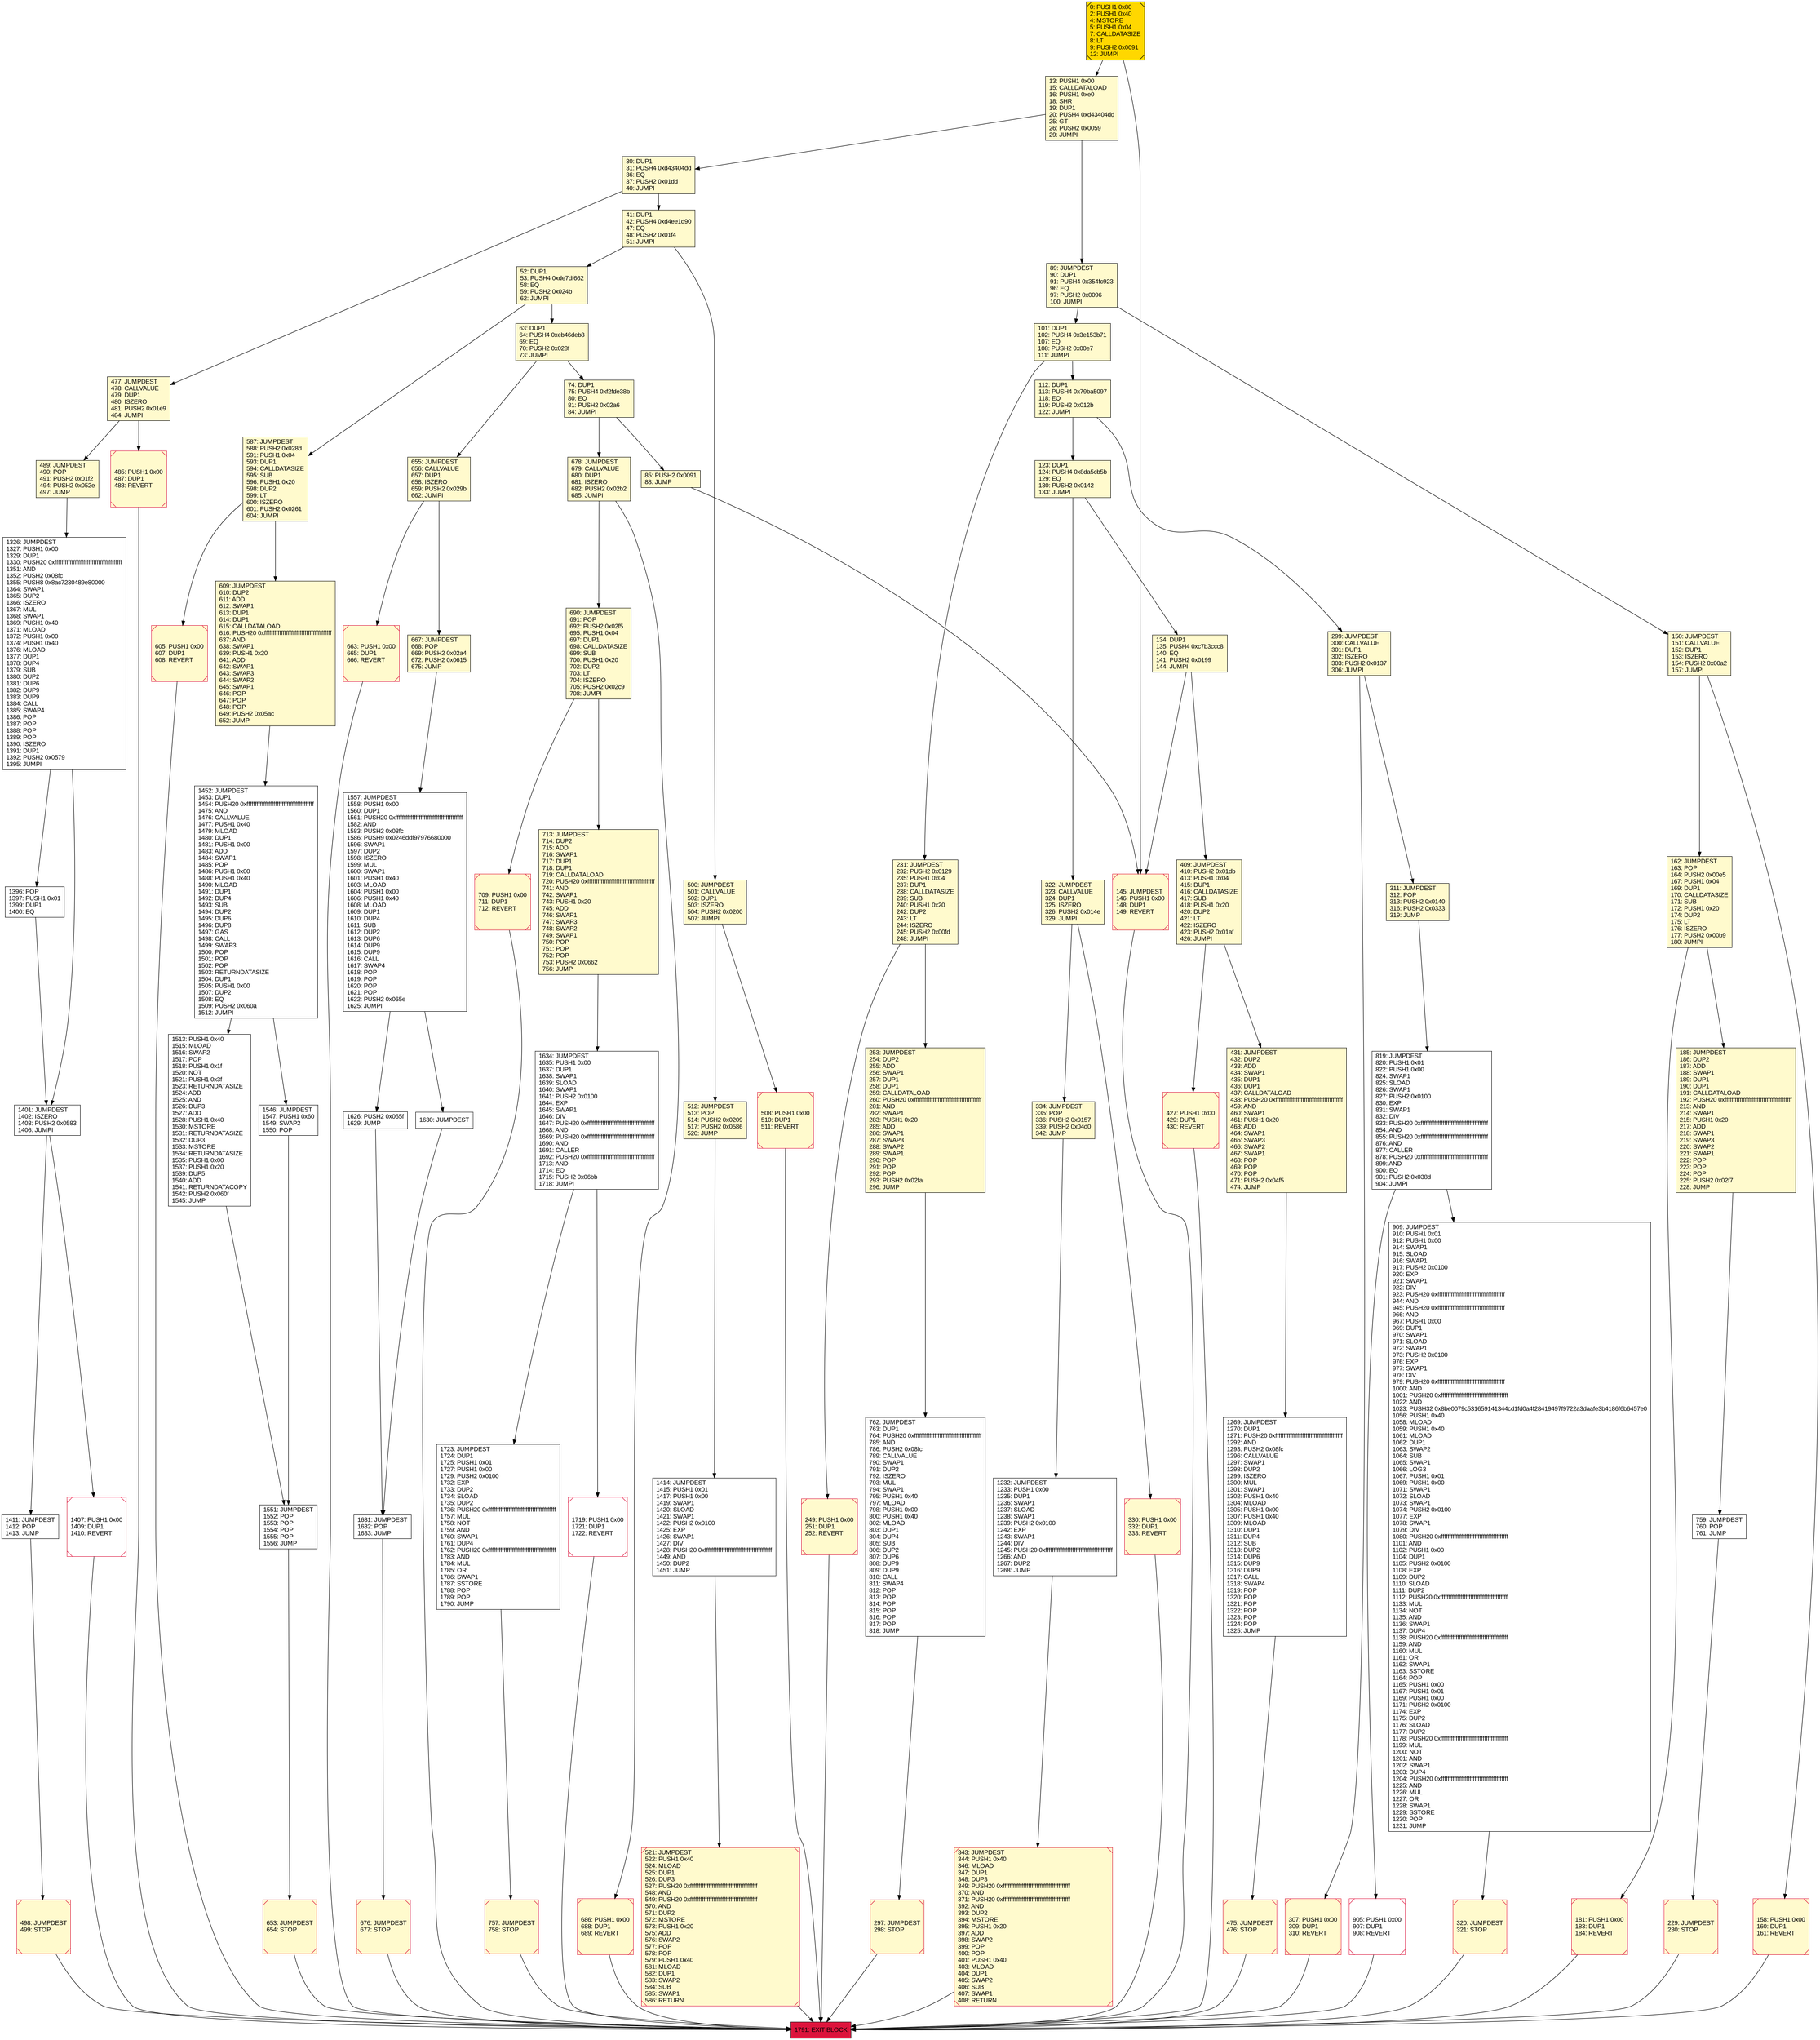 digraph G {
bgcolor=transparent rankdir=UD;
node [shape=box style=filled color=black fillcolor=white fontname=arial fontcolor=black];
74 [label="74: DUP1\l75: PUSH4 0xf2fde38b\l80: EQ\l81: PUSH2 0x02a6\l84: JUMPI\l" fillcolor=lemonchiffon ];
231 [label="231: JUMPDEST\l232: PUSH2 0x0129\l235: PUSH1 0x04\l237: DUP1\l238: CALLDATASIZE\l239: SUB\l240: PUSH1 0x20\l242: DUP2\l243: LT\l244: ISZERO\l245: PUSH2 0x00fd\l248: JUMPI\l" fillcolor=lemonchiffon ];
343 [label="343: JUMPDEST\l344: PUSH1 0x40\l346: MLOAD\l347: DUP1\l348: DUP3\l349: PUSH20 0xffffffffffffffffffffffffffffffffffffffff\l370: AND\l371: PUSH20 0xffffffffffffffffffffffffffffffffffffffff\l392: AND\l393: DUP2\l394: MSTORE\l395: PUSH1 0x20\l397: ADD\l398: SWAP2\l399: POP\l400: POP\l401: PUSH1 0x40\l403: MLOAD\l404: DUP1\l405: SWAP2\l406: SUB\l407: SWAP1\l408: RETURN\l" fillcolor=lemonchiffon shape=Msquare color=crimson ];
819 [label="819: JUMPDEST\l820: PUSH1 0x01\l822: PUSH1 0x00\l824: SWAP1\l825: SLOAD\l826: SWAP1\l827: PUSH2 0x0100\l830: EXP\l831: SWAP1\l832: DIV\l833: PUSH20 0xffffffffffffffffffffffffffffffffffffffff\l854: AND\l855: PUSH20 0xffffffffffffffffffffffffffffffffffffffff\l876: AND\l877: CALLER\l878: PUSH20 0xffffffffffffffffffffffffffffffffffffffff\l899: AND\l900: EQ\l901: PUSH2 0x038d\l904: JUMPI\l" ];
1546 [label="1546: JUMPDEST\l1547: PUSH1 0x60\l1549: SWAP2\l1550: POP\l" ];
713 [label="713: JUMPDEST\l714: DUP2\l715: ADD\l716: SWAP1\l717: DUP1\l718: DUP1\l719: CALLDATALOAD\l720: PUSH20 0xffffffffffffffffffffffffffffffffffffffff\l741: AND\l742: SWAP1\l743: PUSH1 0x20\l745: ADD\l746: SWAP1\l747: SWAP3\l748: SWAP2\l749: SWAP1\l750: POP\l751: POP\l752: POP\l753: PUSH2 0x0662\l756: JUMP\l" fillcolor=lemonchiffon ];
427 [label="427: PUSH1 0x00\l429: DUP1\l430: REVERT\l" fillcolor=lemonchiffon shape=Msquare color=crimson ];
311 [label="311: JUMPDEST\l312: POP\l313: PUSH2 0x0140\l316: PUSH2 0x0333\l319: JUMP\l" fillcolor=lemonchiffon ];
334 [label="334: JUMPDEST\l335: POP\l336: PUSH2 0x0157\l339: PUSH2 0x04d0\l342: JUMP\l" fillcolor=lemonchiffon ];
63 [label="63: DUP1\l64: PUSH4 0xeb46deb8\l69: EQ\l70: PUSH2 0x028f\l73: JUMPI\l" fillcolor=lemonchiffon ];
909 [label="909: JUMPDEST\l910: PUSH1 0x01\l912: PUSH1 0x00\l914: SWAP1\l915: SLOAD\l916: SWAP1\l917: PUSH2 0x0100\l920: EXP\l921: SWAP1\l922: DIV\l923: PUSH20 0xffffffffffffffffffffffffffffffffffffffff\l944: AND\l945: PUSH20 0xffffffffffffffffffffffffffffffffffffffff\l966: AND\l967: PUSH1 0x00\l969: DUP1\l970: SWAP1\l971: SLOAD\l972: SWAP1\l973: PUSH2 0x0100\l976: EXP\l977: SWAP1\l978: DIV\l979: PUSH20 0xffffffffffffffffffffffffffffffffffffffff\l1000: AND\l1001: PUSH20 0xffffffffffffffffffffffffffffffffffffffff\l1022: AND\l1023: PUSH32 0x8be0079c531659141344cd1fd0a4f28419497f9722a3daafe3b4186f6b6457e0\l1056: PUSH1 0x40\l1058: MLOAD\l1059: PUSH1 0x40\l1061: MLOAD\l1062: DUP1\l1063: SWAP2\l1064: SUB\l1065: SWAP1\l1066: LOG3\l1067: PUSH1 0x01\l1069: PUSH1 0x00\l1071: SWAP1\l1072: SLOAD\l1073: SWAP1\l1074: PUSH2 0x0100\l1077: EXP\l1078: SWAP1\l1079: DIV\l1080: PUSH20 0xffffffffffffffffffffffffffffffffffffffff\l1101: AND\l1102: PUSH1 0x00\l1104: DUP1\l1105: PUSH2 0x0100\l1108: EXP\l1109: DUP2\l1110: SLOAD\l1111: DUP2\l1112: PUSH20 0xffffffffffffffffffffffffffffffffffffffff\l1133: MUL\l1134: NOT\l1135: AND\l1136: SWAP1\l1137: DUP4\l1138: PUSH20 0xffffffffffffffffffffffffffffffffffffffff\l1159: AND\l1160: MUL\l1161: OR\l1162: SWAP1\l1163: SSTORE\l1164: POP\l1165: PUSH1 0x00\l1167: PUSH1 0x01\l1169: PUSH1 0x00\l1171: PUSH2 0x0100\l1174: EXP\l1175: DUP2\l1176: SLOAD\l1177: DUP2\l1178: PUSH20 0xffffffffffffffffffffffffffffffffffffffff\l1199: MUL\l1200: NOT\l1201: AND\l1202: SWAP1\l1203: DUP4\l1204: PUSH20 0xffffffffffffffffffffffffffffffffffffffff\l1225: AND\l1226: MUL\l1227: OR\l1228: SWAP1\l1229: SSTORE\l1230: POP\l1231: JUMP\l" ];
150 [label="150: JUMPDEST\l151: CALLVALUE\l152: DUP1\l153: ISZERO\l154: PUSH2 0x00a2\l157: JUMPI\l" fillcolor=lemonchiffon ];
686 [label="686: PUSH1 0x00\l688: DUP1\l689: REVERT\l" fillcolor=lemonchiffon shape=Msquare color=crimson ];
477 [label="477: JUMPDEST\l478: CALLVALUE\l479: DUP1\l480: ISZERO\l481: PUSH2 0x01e9\l484: JUMPI\l" fillcolor=lemonchiffon ];
307 [label="307: PUSH1 0x00\l309: DUP1\l310: REVERT\l" fillcolor=lemonchiffon shape=Msquare color=crimson ];
1630 [label="1630: JUMPDEST\l" ];
145 [label="145: JUMPDEST\l146: PUSH1 0x00\l148: DUP1\l149: REVERT\l" fillcolor=lemonchiffon shape=Msquare color=crimson ];
181 [label="181: PUSH1 0x00\l183: DUP1\l184: REVERT\l" fillcolor=lemonchiffon shape=Msquare color=crimson ];
1719 [label="1719: PUSH1 0x00\l1721: DUP1\l1722: REVERT\l" shape=Msquare color=crimson ];
500 [label="500: JUMPDEST\l501: CALLVALUE\l502: DUP1\l503: ISZERO\l504: PUSH2 0x0200\l507: JUMPI\l" fillcolor=lemonchiffon ];
653 [label="653: JUMPDEST\l654: STOP\l" fillcolor=lemonchiffon shape=Msquare color=crimson ];
253 [label="253: JUMPDEST\l254: DUP2\l255: ADD\l256: SWAP1\l257: DUP1\l258: DUP1\l259: CALLDATALOAD\l260: PUSH20 0xffffffffffffffffffffffffffffffffffffffff\l281: AND\l282: SWAP1\l283: PUSH1 0x20\l285: ADD\l286: SWAP1\l287: SWAP3\l288: SWAP2\l289: SWAP1\l290: POP\l291: POP\l292: POP\l293: PUSH2 0x02fa\l296: JUMP\l" fillcolor=lemonchiffon ];
1414 [label="1414: JUMPDEST\l1415: PUSH1 0x01\l1417: PUSH1 0x00\l1419: SWAP1\l1420: SLOAD\l1421: SWAP1\l1422: PUSH2 0x0100\l1425: EXP\l1426: SWAP1\l1427: DIV\l1428: PUSH20 0xffffffffffffffffffffffffffffffffffffffff\l1449: AND\l1450: DUP2\l1451: JUMP\l" ];
13 [label="13: PUSH1 0x00\l15: CALLDATALOAD\l16: PUSH1 0xe0\l18: SHR\l19: DUP1\l20: PUSH4 0xd43404dd\l25: GT\l26: PUSH2 0x0059\l29: JUMPI\l" fillcolor=lemonchiffon ];
1634 [label="1634: JUMPDEST\l1635: PUSH1 0x00\l1637: DUP1\l1638: SWAP1\l1639: SLOAD\l1640: SWAP1\l1641: PUSH2 0x0100\l1644: EXP\l1645: SWAP1\l1646: DIV\l1647: PUSH20 0xffffffffffffffffffffffffffffffffffffffff\l1668: AND\l1669: PUSH20 0xffffffffffffffffffffffffffffffffffffffff\l1690: AND\l1691: CALLER\l1692: PUSH20 0xffffffffffffffffffffffffffffffffffffffff\l1713: AND\l1714: EQ\l1715: PUSH2 0x06bb\l1718: JUMPI\l" ];
299 [label="299: JUMPDEST\l300: CALLVALUE\l301: DUP1\l302: ISZERO\l303: PUSH2 0x0137\l306: JUMPI\l" fillcolor=lemonchiffon ];
1513 [label="1513: PUSH1 0x40\l1515: MLOAD\l1516: SWAP2\l1517: POP\l1518: PUSH1 0x1f\l1520: NOT\l1521: PUSH1 0x3f\l1523: RETURNDATASIZE\l1524: ADD\l1525: AND\l1526: DUP3\l1527: ADD\l1528: PUSH1 0x40\l1530: MSTORE\l1531: RETURNDATASIZE\l1532: DUP3\l1533: MSTORE\l1534: RETURNDATASIZE\l1535: PUSH1 0x00\l1537: PUSH1 0x20\l1539: DUP5\l1540: ADD\l1541: RETURNDATACOPY\l1542: PUSH2 0x060f\l1545: JUMP\l" ];
1452 [label="1452: JUMPDEST\l1453: DUP1\l1454: PUSH20 0xffffffffffffffffffffffffffffffffffffffff\l1475: AND\l1476: CALLVALUE\l1477: PUSH1 0x40\l1479: MLOAD\l1480: DUP1\l1481: PUSH1 0x00\l1483: ADD\l1484: SWAP1\l1485: POP\l1486: PUSH1 0x00\l1488: PUSH1 0x40\l1490: MLOAD\l1491: DUP1\l1492: DUP4\l1493: SUB\l1494: DUP2\l1495: DUP6\l1496: DUP8\l1497: GAS\l1498: CALL\l1499: SWAP3\l1500: POP\l1501: POP\l1502: POP\l1503: RETURNDATASIZE\l1504: DUP1\l1505: PUSH1 0x00\l1507: DUP2\l1508: EQ\l1509: PUSH2 0x060a\l1512: JUMPI\l" ];
762 [label="762: JUMPDEST\l763: DUP1\l764: PUSH20 0xffffffffffffffffffffffffffffffffffffffff\l785: AND\l786: PUSH2 0x08fc\l789: CALLVALUE\l790: SWAP1\l791: DUP2\l792: ISZERO\l793: MUL\l794: SWAP1\l795: PUSH1 0x40\l797: MLOAD\l798: PUSH1 0x00\l800: PUSH1 0x40\l802: MLOAD\l803: DUP1\l804: DUP4\l805: SUB\l806: DUP2\l807: DUP6\l808: DUP9\l809: DUP9\l810: CALL\l811: SWAP4\l812: POP\l813: POP\l814: POP\l815: POP\l816: POP\l817: POP\l818: JUMP\l" ];
1557 [label="1557: JUMPDEST\l1558: PUSH1 0x00\l1560: DUP1\l1561: PUSH20 0xffffffffffffffffffffffffffffffffffffffff\l1582: AND\l1583: PUSH2 0x08fc\l1586: PUSH9 0x0246ddf97976680000\l1596: SWAP1\l1597: DUP2\l1598: ISZERO\l1599: MUL\l1600: SWAP1\l1601: PUSH1 0x40\l1603: MLOAD\l1604: PUSH1 0x00\l1606: PUSH1 0x40\l1608: MLOAD\l1609: DUP1\l1610: DUP4\l1611: SUB\l1612: DUP2\l1613: DUP6\l1614: DUP9\l1615: DUP9\l1616: CALL\l1617: SWAP4\l1618: POP\l1619: POP\l1620: POP\l1621: POP\l1622: PUSH2 0x065e\l1625: JUMPI\l" ];
1411 [label="1411: JUMPDEST\l1412: POP\l1413: JUMP\l" ];
587 [label="587: JUMPDEST\l588: PUSH2 0x028d\l591: PUSH1 0x04\l593: DUP1\l594: CALLDATASIZE\l595: SUB\l596: PUSH1 0x20\l598: DUP2\l599: LT\l600: ISZERO\l601: PUSH2 0x0261\l604: JUMPI\l" fillcolor=lemonchiffon ];
905 [label="905: PUSH1 0x00\l907: DUP1\l908: REVERT\l" shape=Msquare color=crimson ];
667 [label="667: JUMPDEST\l668: POP\l669: PUSH2 0x02a4\l672: PUSH2 0x0615\l675: JUMP\l" fillcolor=lemonchiffon ];
1269 [label="1269: JUMPDEST\l1270: DUP1\l1271: PUSH20 0xffffffffffffffffffffffffffffffffffffffff\l1292: AND\l1293: PUSH2 0x08fc\l1296: CALLVALUE\l1297: SWAP1\l1298: DUP2\l1299: ISZERO\l1300: MUL\l1301: SWAP1\l1302: PUSH1 0x40\l1304: MLOAD\l1305: PUSH1 0x00\l1307: PUSH1 0x40\l1309: MLOAD\l1310: DUP1\l1311: DUP4\l1312: SUB\l1313: DUP2\l1314: DUP6\l1315: DUP9\l1316: DUP9\l1317: CALL\l1318: SWAP4\l1319: POP\l1320: POP\l1321: POP\l1322: POP\l1323: POP\l1324: POP\l1325: JUMP\l" ];
676 [label="676: JUMPDEST\l677: STOP\l" fillcolor=lemonchiffon shape=Msquare color=crimson ];
52 [label="52: DUP1\l53: PUSH4 0xde7df662\l58: EQ\l59: PUSH2 0x024b\l62: JUMPI\l" fillcolor=lemonchiffon ];
185 [label="185: JUMPDEST\l186: DUP2\l187: ADD\l188: SWAP1\l189: DUP1\l190: DUP1\l191: CALLDATALOAD\l192: PUSH20 0xffffffffffffffffffffffffffffffffffffffff\l213: AND\l214: SWAP1\l215: PUSH1 0x20\l217: ADD\l218: SWAP1\l219: SWAP3\l220: SWAP2\l221: SWAP1\l222: POP\l223: POP\l224: POP\l225: PUSH2 0x02f7\l228: JUMP\l" fillcolor=lemonchiffon ];
1326 [label="1326: JUMPDEST\l1327: PUSH1 0x00\l1329: DUP1\l1330: PUSH20 0xffffffffffffffffffffffffffffffffffffffff\l1351: AND\l1352: PUSH2 0x08fc\l1355: PUSH8 0x8ac7230489e80000\l1364: SWAP1\l1365: DUP2\l1366: ISZERO\l1367: MUL\l1368: SWAP1\l1369: PUSH1 0x40\l1371: MLOAD\l1372: PUSH1 0x00\l1374: PUSH1 0x40\l1376: MLOAD\l1377: DUP1\l1378: DUP4\l1379: SUB\l1380: DUP2\l1381: DUP6\l1382: DUP9\l1383: DUP9\l1384: CALL\l1385: SWAP4\l1386: POP\l1387: POP\l1388: POP\l1389: POP\l1390: ISZERO\l1391: DUP1\l1392: PUSH2 0x0579\l1395: JUMPI\l" ];
663 [label="663: PUSH1 0x00\l665: DUP1\l666: REVERT\l" fillcolor=lemonchiffon shape=Msquare color=crimson ];
112 [label="112: DUP1\l113: PUSH4 0x79ba5097\l118: EQ\l119: PUSH2 0x012b\l122: JUMPI\l" fillcolor=lemonchiffon ];
297 [label="297: JUMPDEST\l298: STOP\l" fillcolor=lemonchiffon shape=Msquare color=crimson ];
1723 [label="1723: JUMPDEST\l1724: DUP1\l1725: PUSH1 0x01\l1727: PUSH1 0x00\l1729: PUSH2 0x0100\l1732: EXP\l1733: DUP2\l1734: SLOAD\l1735: DUP2\l1736: PUSH20 0xffffffffffffffffffffffffffffffffffffffff\l1757: MUL\l1758: NOT\l1759: AND\l1760: SWAP1\l1761: DUP4\l1762: PUSH20 0xffffffffffffffffffffffffffffffffffffffff\l1783: AND\l1784: MUL\l1785: OR\l1786: SWAP1\l1787: SSTORE\l1788: POP\l1789: POP\l1790: JUMP\l" ];
158 [label="158: PUSH1 0x00\l160: DUP1\l161: REVERT\l" fillcolor=lemonchiffon shape=Msquare color=crimson ];
609 [label="609: JUMPDEST\l610: DUP2\l611: ADD\l612: SWAP1\l613: DUP1\l614: DUP1\l615: CALLDATALOAD\l616: PUSH20 0xffffffffffffffffffffffffffffffffffffffff\l637: AND\l638: SWAP1\l639: PUSH1 0x20\l641: ADD\l642: SWAP1\l643: SWAP3\l644: SWAP2\l645: SWAP1\l646: POP\l647: POP\l648: POP\l649: PUSH2 0x05ac\l652: JUMP\l" fillcolor=lemonchiffon ];
1551 [label="1551: JUMPDEST\l1552: POP\l1553: POP\l1554: POP\l1555: POP\l1556: JUMP\l" ];
0 [label="0: PUSH1 0x80\l2: PUSH1 0x40\l4: MSTORE\l5: PUSH1 0x04\l7: CALLDATASIZE\l8: LT\l9: PUSH2 0x0091\l12: JUMPI\l" fillcolor=lemonchiffon shape=Msquare fillcolor=gold ];
678 [label="678: JUMPDEST\l679: CALLVALUE\l680: DUP1\l681: ISZERO\l682: PUSH2 0x02b2\l685: JUMPI\l" fillcolor=lemonchiffon ];
485 [label="485: PUSH1 0x00\l487: DUP1\l488: REVERT\l" fillcolor=lemonchiffon shape=Msquare color=crimson ];
431 [label="431: JUMPDEST\l432: DUP2\l433: ADD\l434: SWAP1\l435: DUP1\l436: DUP1\l437: CALLDATALOAD\l438: PUSH20 0xffffffffffffffffffffffffffffffffffffffff\l459: AND\l460: SWAP1\l461: PUSH1 0x20\l463: ADD\l464: SWAP1\l465: SWAP3\l466: SWAP2\l467: SWAP1\l468: POP\l469: POP\l470: POP\l471: PUSH2 0x04f5\l474: JUMP\l" fillcolor=lemonchiffon ];
489 [label="489: JUMPDEST\l490: POP\l491: PUSH2 0x01f2\l494: PUSH2 0x052e\l497: JUMP\l" fillcolor=lemonchiffon ];
89 [label="89: JUMPDEST\l90: DUP1\l91: PUSH4 0x354fc923\l96: EQ\l97: PUSH2 0x0096\l100: JUMPI\l" fillcolor=lemonchiffon ];
123 [label="123: DUP1\l124: PUSH4 0x8da5cb5b\l129: EQ\l130: PUSH2 0x0142\l133: JUMPI\l" fillcolor=lemonchiffon ];
475 [label="475: JUMPDEST\l476: STOP\l" fillcolor=lemonchiffon shape=Msquare color=crimson ];
759 [label="759: JUMPDEST\l760: POP\l761: JUMP\l" ];
690 [label="690: JUMPDEST\l691: POP\l692: PUSH2 0x02f5\l695: PUSH1 0x04\l697: DUP1\l698: CALLDATASIZE\l699: SUB\l700: PUSH1 0x20\l702: DUP2\l703: LT\l704: ISZERO\l705: PUSH2 0x02c9\l708: JUMPI\l" fillcolor=lemonchiffon ];
320 [label="320: JUMPDEST\l321: STOP\l" fillcolor=lemonchiffon shape=Msquare color=crimson ];
134 [label="134: DUP1\l135: PUSH4 0xc7b3ccc8\l140: EQ\l141: PUSH2 0x0199\l144: JUMPI\l" fillcolor=lemonchiffon ];
249 [label="249: PUSH1 0x00\l251: DUP1\l252: REVERT\l" fillcolor=lemonchiffon shape=Msquare color=crimson ];
85 [label="85: PUSH2 0x0091\l88: JUMP\l" fillcolor=lemonchiffon ];
101 [label="101: DUP1\l102: PUSH4 0x3e153b71\l107: EQ\l108: PUSH2 0x00e7\l111: JUMPI\l" fillcolor=lemonchiffon ];
521 [label="521: JUMPDEST\l522: PUSH1 0x40\l524: MLOAD\l525: DUP1\l526: DUP3\l527: PUSH20 0xffffffffffffffffffffffffffffffffffffffff\l548: AND\l549: PUSH20 0xffffffffffffffffffffffffffffffffffffffff\l570: AND\l571: DUP2\l572: MSTORE\l573: PUSH1 0x20\l575: ADD\l576: SWAP2\l577: POP\l578: POP\l579: PUSH1 0x40\l581: MLOAD\l582: DUP1\l583: SWAP2\l584: SUB\l585: SWAP1\l586: RETURN\l" fillcolor=lemonchiffon shape=Msquare color=crimson ];
508 [label="508: PUSH1 0x00\l510: DUP1\l511: REVERT\l" fillcolor=lemonchiffon shape=Msquare color=crimson ];
1407 [label="1407: PUSH1 0x00\l1409: DUP1\l1410: REVERT\l" shape=Msquare color=crimson ];
322 [label="322: JUMPDEST\l323: CALLVALUE\l324: DUP1\l325: ISZERO\l326: PUSH2 0x014e\l329: JUMPI\l" fillcolor=lemonchiffon ];
757 [label="757: JUMPDEST\l758: STOP\l" fillcolor=lemonchiffon shape=Msquare color=crimson ];
1626 [label="1626: PUSH2 0x065f\l1629: JUMP\l" ];
709 [label="709: PUSH1 0x00\l711: DUP1\l712: REVERT\l" fillcolor=lemonchiffon shape=Msquare color=crimson ];
512 [label="512: JUMPDEST\l513: POP\l514: PUSH2 0x0209\l517: PUSH2 0x0586\l520: JUMP\l" fillcolor=lemonchiffon ];
1232 [label="1232: JUMPDEST\l1233: PUSH1 0x00\l1235: DUP1\l1236: SWAP1\l1237: SLOAD\l1238: SWAP1\l1239: PUSH2 0x0100\l1242: EXP\l1243: SWAP1\l1244: DIV\l1245: PUSH20 0xffffffffffffffffffffffffffffffffffffffff\l1266: AND\l1267: DUP2\l1268: JUMP\l" ];
498 [label="498: JUMPDEST\l499: STOP\l" fillcolor=lemonchiffon shape=Msquare color=crimson ];
162 [label="162: JUMPDEST\l163: POP\l164: PUSH2 0x00e5\l167: PUSH1 0x04\l169: DUP1\l170: CALLDATASIZE\l171: SUB\l172: PUSH1 0x20\l174: DUP2\l175: LT\l176: ISZERO\l177: PUSH2 0x00b9\l180: JUMPI\l" fillcolor=lemonchiffon ];
30 [label="30: DUP1\l31: PUSH4 0xd43404dd\l36: EQ\l37: PUSH2 0x01dd\l40: JUMPI\l" fillcolor=lemonchiffon ];
330 [label="330: PUSH1 0x00\l332: DUP1\l333: REVERT\l" fillcolor=lemonchiffon shape=Msquare color=crimson ];
409 [label="409: JUMPDEST\l410: PUSH2 0x01db\l413: PUSH1 0x04\l415: DUP1\l416: CALLDATASIZE\l417: SUB\l418: PUSH1 0x20\l420: DUP2\l421: LT\l422: ISZERO\l423: PUSH2 0x01af\l426: JUMPI\l" fillcolor=lemonchiffon ];
1396 [label="1396: POP\l1397: PUSH1 0x01\l1399: DUP1\l1400: EQ\l" ];
229 [label="229: JUMPDEST\l230: STOP\l" fillcolor=lemonchiffon shape=Msquare color=crimson ];
41 [label="41: DUP1\l42: PUSH4 0xd4ee1d90\l47: EQ\l48: PUSH2 0x01f4\l51: JUMPI\l" fillcolor=lemonchiffon ];
655 [label="655: JUMPDEST\l656: CALLVALUE\l657: DUP1\l658: ISZERO\l659: PUSH2 0x029b\l662: JUMPI\l" fillcolor=lemonchiffon ];
1631 [label="1631: JUMPDEST\l1632: POP\l1633: JUMP\l" ];
605 [label="605: PUSH1 0x00\l607: DUP1\l608: REVERT\l" fillcolor=lemonchiffon shape=Msquare color=crimson ];
1401 [label="1401: JUMPDEST\l1402: ISZERO\l1403: PUSH2 0x0583\l1406: JUMPI\l" ];
1791 [label="1791: EXIT BLOCK\l" fillcolor=crimson ];
1452 -> 1513;
605 -> 1791;
819 -> 909;
63 -> 74;
311 -> 819;
330 -> 1791;
299 -> 311;
1452 -> 1546;
1626 -> 1631;
30 -> 41;
762 -> 297;
1407 -> 1791;
1401 -> 1407;
320 -> 1791;
409 -> 431;
819 -> 905;
1557 -> 1630;
150 -> 158;
690 -> 709;
52 -> 63;
134 -> 409;
1414 -> 521;
297 -> 1791;
74 -> 678;
1631 -> 676;
13 -> 89;
0 -> 145;
0 -> 13;
1401 -> 1411;
1551 -> 653;
1326 -> 1396;
690 -> 713;
609 -> 1452;
1723 -> 757;
185 -> 759;
150 -> 162;
409 -> 427;
334 -> 1232;
145 -> 1791;
307 -> 1791;
112 -> 123;
489 -> 1326;
63 -> 655;
162 -> 181;
500 -> 512;
322 -> 330;
667 -> 1557;
1634 -> 1719;
299 -> 307;
229 -> 1791;
678 -> 690;
1396 -> 1401;
713 -> 1634;
89 -> 101;
231 -> 253;
123 -> 134;
498 -> 1791;
709 -> 1791;
52 -> 587;
757 -> 1791;
759 -> 229;
508 -> 1791;
1634 -> 1723;
112 -> 299;
521 -> 1791;
249 -> 1791;
123 -> 322;
475 -> 1791;
253 -> 762;
485 -> 1791;
158 -> 1791;
89 -> 150;
655 -> 663;
1557 -> 1626;
41 -> 52;
134 -> 145;
1411 -> 498;
500 -> 508;
663 -> 1791;
1326 -> 1401;
1546 -> 1551;
678 -> 686;
85 -> 145;
676 -> 1791;
587 -> 605;
477 -> 485;
905 -> 1791;
74 -> 85;
909 -> 320;
231 -> 249;
101 -> 231;
477 -> 489;
162 -> 185;
655 -> 667;
1513 -> 1551;
1269 -> 475;
1232 -> 343;
101 -> 112;
653 -> 1791;
431 -> 1269;
587 -> 609;
1719 -> 1791;
181 -> 1791;
1630 -> 1631;
322 -> 334;
41 -> 500;
686 -> 1791;
13 -> 30;
427 -> 1791;
30 -> 477;
343 -> 1791;
512 -> 1414;
}